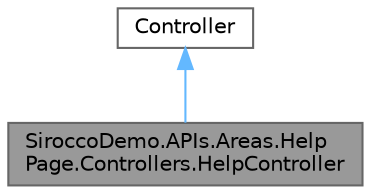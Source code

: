 digraph "SiroccoDemo.APIs.Areas.HelpPage.Controllers.HelpController"
{
 // LATEX_PDF_SIZE
  bgcolor="transparent";
  edge [fontname=Helvetica,fontsize=10,labelfontname=Helvetica,labelfontsize=10];
  node [fontname=Helvetica,fontsize=10,shape=box,height=0.2,width=0.4];
  Node1 [id="Node000001",label="SiroccoDemo.APIs.Areas.Help\lPage.Controllers.HelpController",height=0.2,width=0.4,color="gray40", fillcolor="grey60", style="filled", fontcolor="black",tooltip="The controller that will handle requests for the help page."];
  Node2 -> Node1 [id="edge1_Node000001_Node000002",dir="back",color="steelblue1",style="solid",tooltip=" "];
  Node2 [id="Node000002",label="Controller",height=0.2,width=0.4,color="gray40", fillcolor="white", style="filled",tooltip=" "];
}
